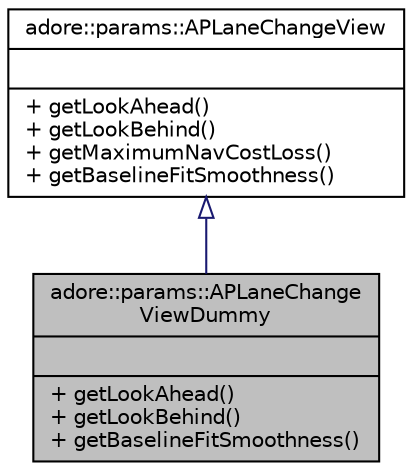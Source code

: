 digraph "adore::params::APLaneChangeViewDummy"
{
 // LATEX_PDF_SIZE
  edge [fontname="Helvetica",fontsize="10",labelfontname="Helvetica",labelfontsize="10"];
  node [fontname="Helvetica",fontsize="10",shape=record];
  Node1 [label="{adore::params::APLaneChange\lViewDummy\n||+ getLookAhead()\l+ getLookBehind()\l+ getBaselineFitSmoothness()\l}",height=0.2,width=0.4,color="black", fillcolor="grey75", style="filled", fontcolor="black",tooltip="a dummy implementation for testing purposes"];
  Node2 -> Node1 [dir="back",color="midnightblue",fontsize="10",style="solid",arrowtail="onormal",fontname="Helvetica"];
  Node2 [label="{adore::params::APLaneChangeView\n||+ getLookAhead()\l+ getLookBehind()\l+ getMaximumNavCostLoss()\l+ getBaselineFitSmoothness()\l}",height=0.2,width=0.4,color="black", fillcolor="white", style="filled",URL="$classadore_1_1params_1_1APLaneChangeView.html",tooltip="abstract class containing parameters for a lane change view"];
}
